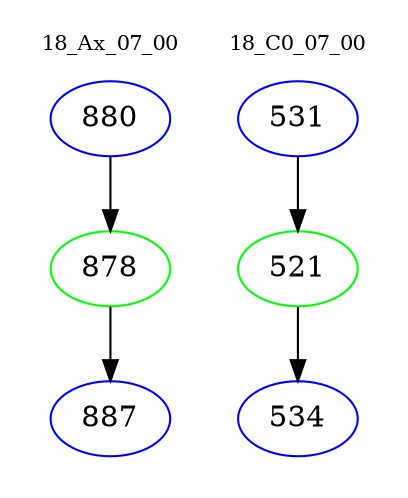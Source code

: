 digraph{
subgraph cluster_0 {
color = white
label = "18_Ax_07_00";
fontsize=10;
T0_880 [label="880", color="blue"]
T0_880 -> T0_878 [color="black"]
T0_878 [label="878", color="green"]
T0_878 -> T0_887 [color="black"]
T0_887 [label="887", color="blue"]
}
subgraph cluster_1 {
color = white
label = "18_C0_07_00";
fontsize=10;
T1_531 [label="531", color="blue"]
T1_531 -> T1_521 [color="black"]
T1_521 [label="521", color="green"]
T1_521 -> T1_534 [color="black"]
T1_534 [label="534", color="blue"]
}
}
